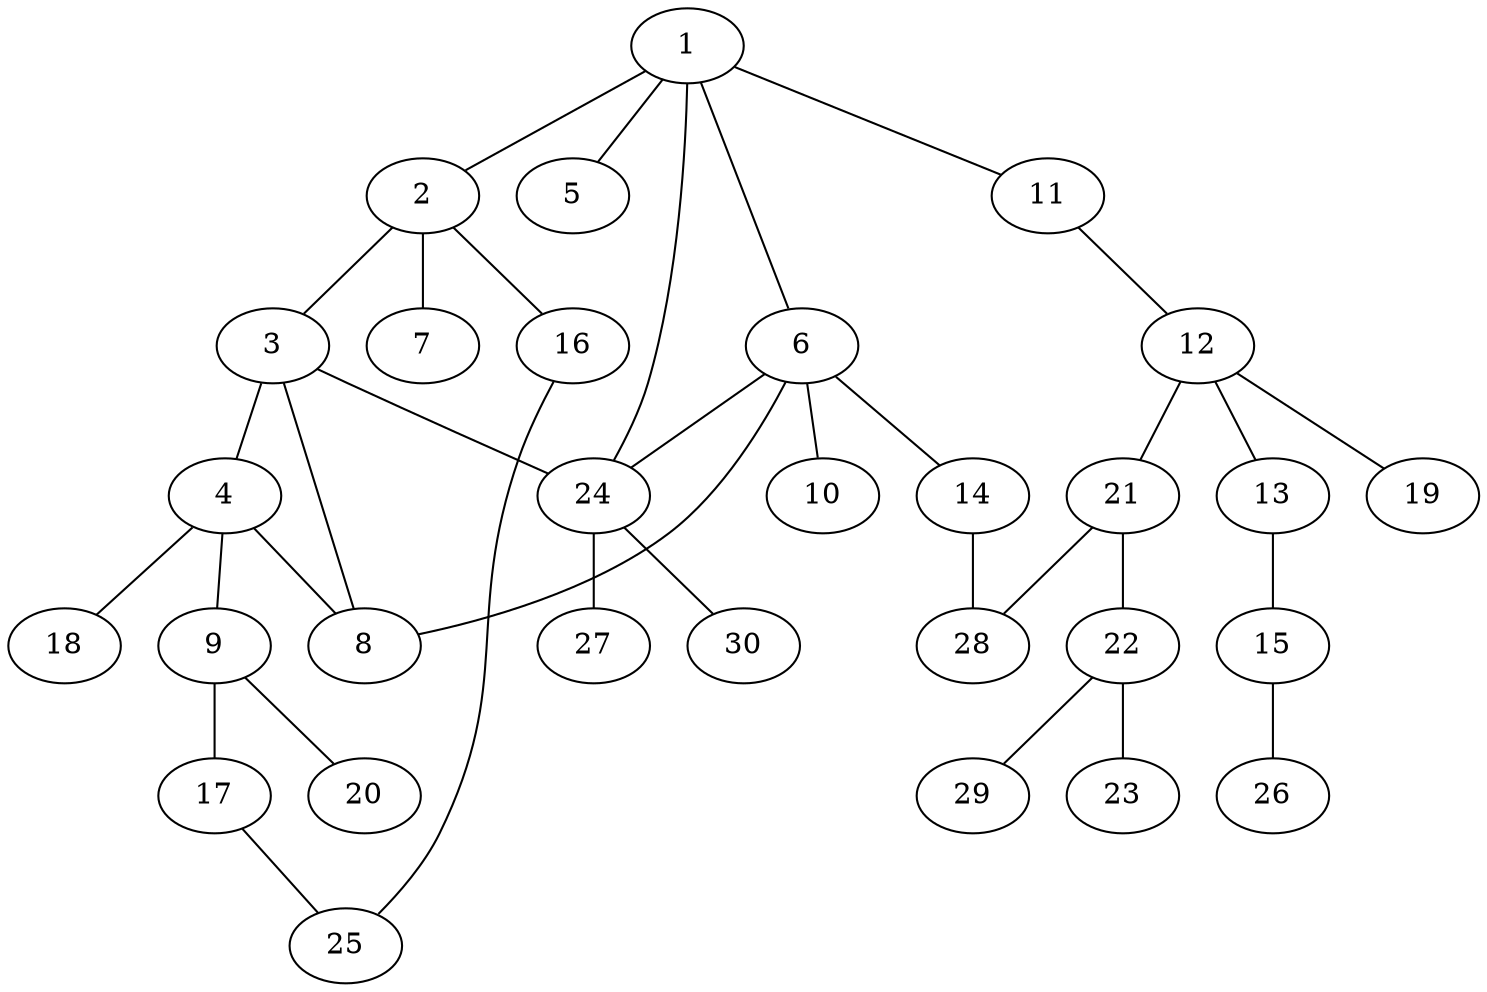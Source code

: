 graph graphname {1--2
1--5
1--6
1--11
1--24
2--3
2--7
2--16
3--4
3--8
3--24
4--8
4--9
4--18
6--8
6--10
6--14
6--24
9--17
9--20
11--12
12--13
12--19
12--21
13--15
14--28
15--26
16--25
17--25
21--22
21--28
22--23
22--29
24--27
24--30
}